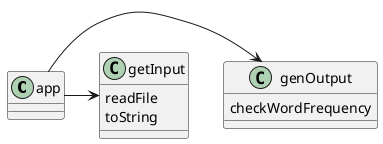 @startuml
class app

class getInput{
    readFile
    toString
}
class genOutput{
    checkWordFrequency
}


app->genOutput
app->getInput
@enduml